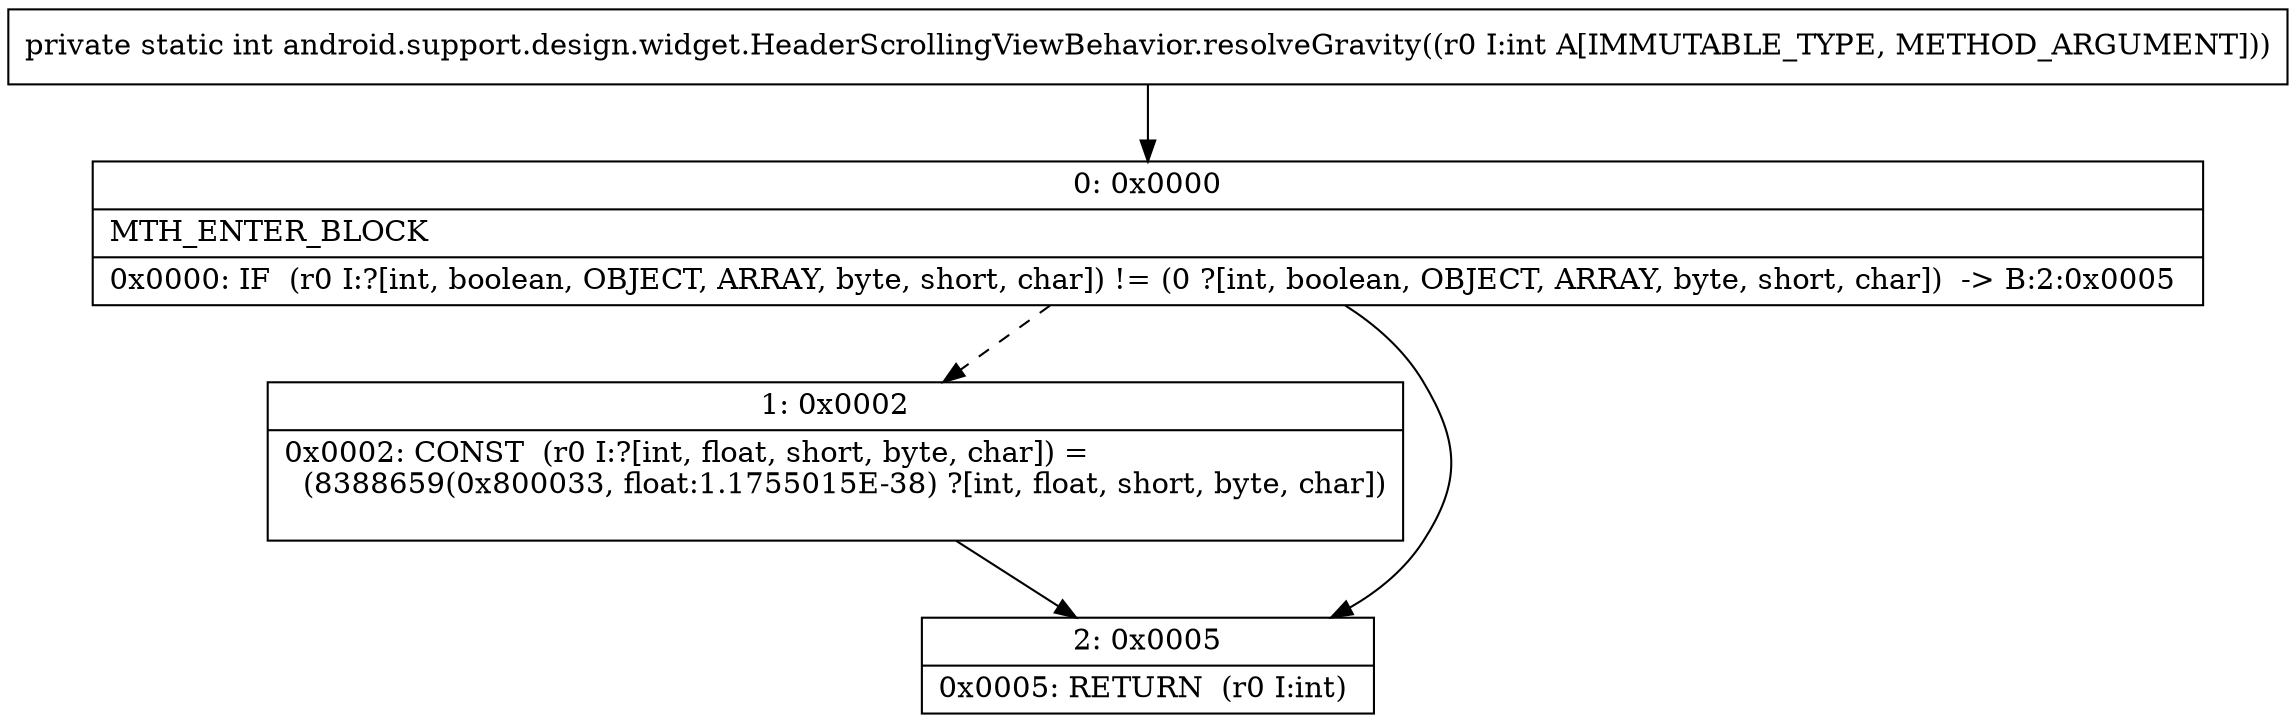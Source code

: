 digraph "CFG forandroid.support.design.widget.HeaderScrollingViewBehavior.resolveGravity(I)I" {
Node_0 [shape=record,label="{0\:\ 0x0000|MTH_ENTER_BLOCK\l|0x0000: IF  (r0 I:?[int, boolean, OBJECT, ARRAY, byte, short, char]) != (0 ?[int, boolean, OBJECT, ARRAY, byte, short, char])  \-\> B:2:0x0005 \l}"];
Node_1 [shape=record,label="{1\:\ 0x0002|0x0002: CONST  (r0 I:?[int, float, short, byte, char]) = \l  (8388659(0x800033, float:1.1755015E\-38) ?[int, float, short, byte, char])\l \l}"];
Node_2 [shape=record,label="{2\:\ 0x0005|0x0005: RETURN  (r0 I:int) \l}"];
MethodNode[shape=record,label="{private static int android.support.design.widget.HeaderScrollingViewBehavior.resolveGravity((r0 I:int A[IMMUTABLE_TYPE, METHOD_ARGUMENT])) }"];
MethodNode -> Node_0;
Node_0 -> Node_1[style=dashed];
Node_0 -> Node_2;
Node_1 -> Node_2;
}


